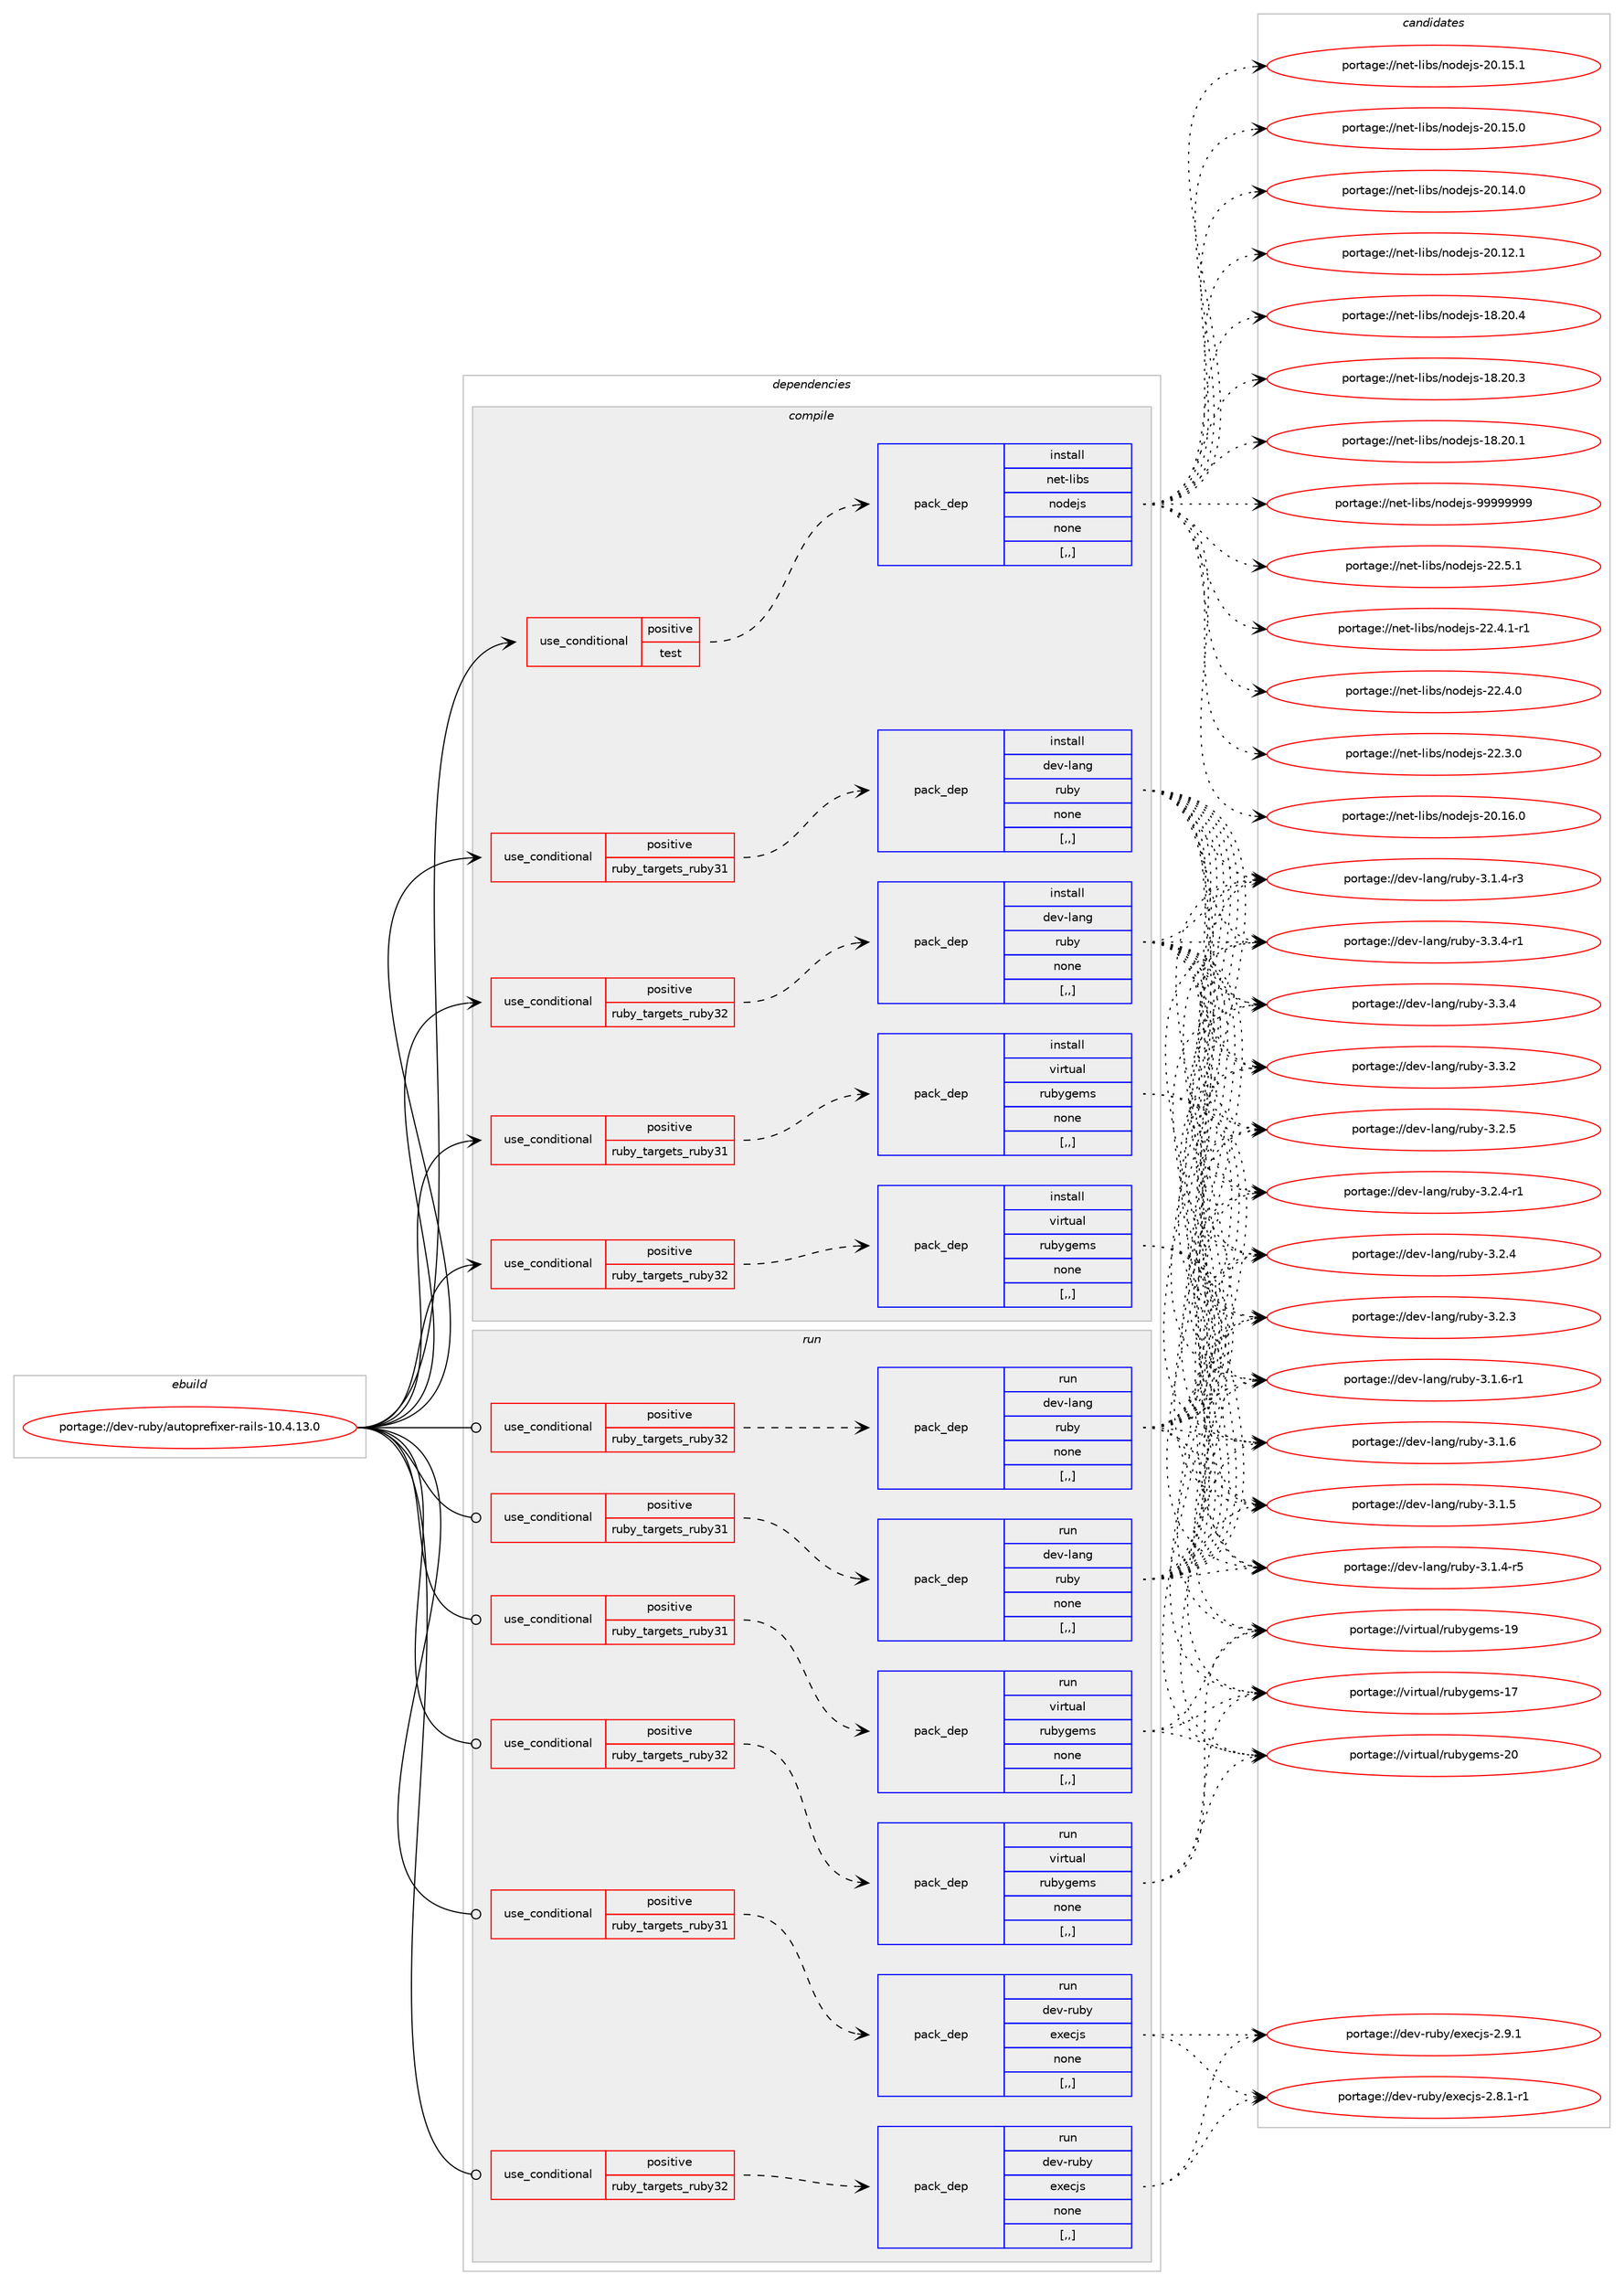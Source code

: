 digraph prolog {

# *************
# Graph options
# *************

newrank=true;
concentrate=true;
compound=true;
graph [rankdir=LR,fontname=Helvetica,fontsize=10,ranksep=1.5];#, ranksep=2.5, nodesep=0.2];
edge  [arrowhead=vee];
node  [fontname=Helvetica,fontsize=10];

# **********
# The ebuild
# **********

subgraph cluster_leftcol {
color=gray;
label=<<i>ebuild</i>>;
id [label="portage://dev-ruby/autoprefixer-rails-10.4.13.0", color=red, width=4, href="../dev-ruby/autoprefixer-rails-10.4.13.0.svg"];
}

# ****************
# The dependencies
# ****************

subgraph cluster_midcol {
color=gray;
label=<<i>dependencies</i>>;
subgraph cluster_compile {
fillcolor="#eeeeee";
style=filled;
label=<<i>compile</i>>;
subgraph cond44750 {
dependency177384 [label=<<TABLE BORDER="0" CELLBORDER="1" CELLSPACING="0" CELLPADDING="4"><TR><TD ROWSPAN="3" CELLPADDING="10">use_conditional</TD></TR><TR><TD>positive</TD></TR><TR><TD>ruby_targets_ruby31</TD></TR></TABLE>>, shape=none, color=red];
subgraph pack131343 {
dependency177385 [label=<<TABLE BORDER="0" CELLBORDER="1" CELLSPACING="0" CELLPADDING="4" WIDTH="220"><TR><TD ROWSPAN="6" CELLPADDING="30">pack_dep</TD></TR><TR><TD WIDTH="110">install</TD></TR><TR><TD>dev-lang</TD></TR><TR><TD>ruby</TD></TR><TR><TD>none</TD></TR><TR><TD>[,,]</TD></TR></TABLE>>, shape=none, color=blue];
}
dependency177384:e -> dependency177385:w [weight=20,style="dashed",arrowhead="vee"];
}
id:e -> dependency177384:w [weight=20,style="solid",arrowhead="vee"];
subgraph cond44751 {
dependency177386 [label=<<TABLE BORDER="0" CELLBORDER="1" CELLSPACING="0" CELLPADDING="4"><TR><TD ROWSPAN="3" CELLPADDING="10">use_conditional</TD></TR><TR><TD>positive</TD></TR><TR><TD>ruby_targets_ruby31</TD></TR></TABLE>>, shape=none, color=red];
subgraph pack131344 {
dependency177387 [label=<<TABLE BORDER="0" CELLBORDER="1" CELLSPACING="0" CELLPADDING="4" WIDTH="220"><TR><TD ROWSPAN="6" CELLPADDING="30">pack_dep</TD></TR><TR><TD WIDTH="110">install</TD></TR><TR><TD>virtual</TD></TR><TR><TD>rubygems</TD></TR><TR><TD>none</TD></TR><TR><TD>[,,]</TD></TR></TABLE>>, shape=none, color=blue];
}
dependency177386:e -> dependency177387:w [weight=20,style="dashed",arrowhead="vee"];
}
id:e -> dependency177386:w [weight=20,style="solid",arrowhead="vee"];
subgraph cond44752 {
dependency177388 [label=<<TABLE BORDER="0" CELLBORDER="1" CELLSPACING="0" CELLPADDING="4"><TR><TD ROWSPAN="3" CELLPADDING="10">use_conditional</TD></TR><TR><TD>positive</TD></TR><TR><TD>ruby_targets_ruby32</TD></TR></TABLE>>, shape=none, color=red];
subgraph pack131345 {
dependency177389 [label=<<TABLE BORDER="0" CELLBORDER="1" CELLSPACING="0" CELLPADDING="4" WIDTH="220"><TR><TD ROWSPAN="6" CELLPADDING="30">pack_dep</TD></TR><TR><TD WIDTH="110">install</TD></TR><TR><TD>dev-lang</TD></TR><TR><TD>ruby</TD></TR><TR><TD>none</TD></TR><TR><TD>[,,]</TD></TR></TABLE>>, shape=none, color=blue];
}
dependency177388:e -> dependency177389:w [weight=20,style="dashed",arrowhead="vee"];
}
id:e -> dependency177388:w [weight=20,style="solid",arrowhead="vee"];
subgraph cond44753 {
dependency177390 [label=<<TABLE BORDER="0" CELLBORDER="1" CELLSPACING="0" CELLPADDING="4"><TR><TD ROWSPAN="3" CELLPADDING="10">use_conditional</TD></TR><TR><TD>positive</TD></TR><TR><TD>ruby_targets_ruby32</TD></TR></TABLE>>, shape=none, color=red];
subgraph pack131346 {
dependency177391 [label=<<TABLE BORDER="0" CELLBORDER="1" CELLSPACING="0" CELLPADDING="4" WIDTH="220"><TR><TD ROWSPAN="6" CELLPADDING="30">pack_dep</TD></TR><TR><TD WIDTH="110">install</TD></TR><TR><TD>virtual</TD></TR><TR><TD>rubygems</TD></TR><TR><TD>none</TD></TR><TR><TD>[,,]</TD></TR></TABLE>>, shape=none, color=blue];
}
dependency177390:e -> dependency177391:w [weight=20,style="dashed",arrowhead="vee"];
}
id:e -> dependency177390:w [weight=20,style="solid",arrowhead="vee"];
subgraph cond44754 {
dependency177392 [label=<<TABLE BORDER="0" CELLBORDER="1" CELLSPACING="0" CELLPADDING="4"><TR><TD ROWSPAN="3" CELLPADDING="10">use_conditional</TD></TR><TR><TD>positive</TD></TR><TR><TD>test</TD></TR></TABLE>>, shape=none, color=red];
subgraph pack131347 {
dependency177393 [label=<<TABLE BORDER="0" CELLBORDER="1" CELLSPACING="0" CELLPADDING="4" WIDTH="220"><TR><TD ROWSPAN="6" CELLPADDING="30">pack_dep</TD></TR><TR><TD WIDTH="110">install</TD></TR><TR><TD>net-libs</TD></TR><TR><TD>nodejs</TD></TR><TR><TD>none</TD></TR><TR><TD>[,,]</TD></TR></TABLE>>, shape=none, color=blue];
}
dependency177392:e -> dependency177393:w [weight=20,style="dashed",arrowhead="vee"];
}
id:e -> dependency177392:w [weight=20,style="solid",arrowhead="vee"];
}
subgraph cluster_compileandrun {
fillcolor="#eeeeee";
style=filled;
label=<<i>compile and run</i>>;
}
subgraph cluster_run {
fillcolor="#eeeeee";
style=filled;
label=<<i>run</i>>;
subgraph cond44755 {
dependency177394 [label=<<TABLE BORDER="0" CELLBORDER="1" CELLSPACING="0" CELLPADDING="4"><TR><TD ROWSPAN="3" CELLPADDING="10">use_conditional</TD></TR><TR><TD>positive</TD></TR><TR><TD>ruby_targets_ruby31</TD></TR></TABLE>>, shape=none, color=red];
subgraph pack131348 {
dependency177395 [label=<<TABLE BORDER="0" CELLBORDER="1" CELLSPACING="0" CELLPADDING="4" WIDTH="220"><TR><TD ROWSPAN="6" CELLPADDING="30">pack_dep</TD></TR><TR><TD WIDTH="110">run</TD></TR><TR><TD>dev-lang</TD></TR><TR><TD>ruby</TD></TR><TR><TD>none</TD></TR><TR><TD>[,,]</TD></TR></TABLE>>, shape=none, color=blue];
}
dependency177394:e -> dependency177395:w [weight=20,style="dashed",arrowhead="vee"];
}
id:e -> dependency177394:w [weight=20,style="solid",arrowhead="odot"];
subgraph cond44756 {
dependency177396 [label=<<TABLE BORDER="0" CELLBORDER="1" CELLSPACING="0" CELLPADDING="4"><TR><TD ROWSPAN="3" CELLPADDING="10">use_conditional</TD></TR><TR><TD>positive</TD></TR><TR><TD>ruby_targets_ruby31</TD></TR></TABLE>>, shape=none, color=red];
subgraph pack131349 {
dependency177397 [label=<<TABLE BORDER="0" CELLBORDER="1" CELLSPACING="0" CELLPADDING="4" WIDTH="220"><TR><TD ROWSPAN="6" CELLPADDING="30">pack_dep</TD></TR><TR><TD WIDTH="110">run</TD></TR><TR><TD>dev-ruby</TD></TR><TR><TD>execjs</TD></TR><TR><TD>none</TD></TR><TR><TD>[,,]</TD></TR></TABLE>>, shape=none, color=blue];
}
dependency177396:e -> dependency177397:w [weight=20,style="dashed",arrowhead="vee"];
}
id:e -> dependency177396:w [weight=20,style="solid",arrowhead="odot"];
subgraph cond44757 {
dependency177398 [label=<<TABLE BORDER="0" CELLBORDER="1" CELLSPACING="0" CELLPADDING="4"><TR><TD ROWSPAN="3" CELLPADDING="10">use_conditional</TD></TR><TR><TD>positive</TD></TR><TR><TD>ruby_targets_ruby31</TD></TR></TABLE>>, shape=none, color=red];
subgraph pack131350 {
dependency177399 [label=<<TABLE BORDER="0" CELLBORDER="1" CELLSPACING="0" CELLPADDING="4" WIDTH="220"><TR><TD ROWSPAN="6" CELLPADDING="30">pack_dep</TD></TR><TR><TD WIDTH="110">run</TD></TR><TR><TD>virtual</TD></TR><TR><TD>rubygems</TD></TR><TR><TD>none</TD></TR><TR><TD>[,,]</TD></TR></TABLE>>, shape=none, color=blue];
}
dependency177398:e -> dependency177399:w [weight=20,style="dashed",arrowhead="vee"];
}
id:e -> dependency177398:w [weight=20,style="solid",arrowhead="odot"];
subgraph cond44758 {
dependency177400 [label=<<TABLE BORDER="0" CELLBORDER="1" CELLSPACING="0" CELLPADDING="4"><TR><TD ROWSPAN="3" CELLPADDING="10">use_conditional</TD></TR><TR><TD>positive</TD></TR><TR><TD>ruby_targets_ruby32</TD></TR></TABLE>>, shape=none, color=red];
subgraph pack131351 {
dependency177401 [label=<<TABLE BORDER="0" CELLBORDER="1" CELLSPACING="0" CELLPADDING="4" WIDTH="220"><TR><TD ROWSPAN="6" CELLPADDING="30">pack_dep</TD></TR><TR><TD WIDTH="110">run</TD></TR><TR><TD>dev-lang</TD></TR><TR><TD>ruby</TD></TR><TR><TD>none</TD></TR><TR><TD>[,,]</TD></TR></TABLE>>, shape=none, color=blue];
}
dependency177400:e -> dependency177401:w [weight=20,style="dashed",arrowhead="vee"];
}
id:e -> dependency177400:w [weight=20,style="solid",arrowhead="odot"];
subgraph cond44759 {
dependency177402 [label=<<TABLE BORDER="0" CELLBORDER="1" CELLSPACING="0" CELLPADDING="4"><TR><TD ROWSPAN="3" CELLPADDING="10">use_conditional</TD></TR><TR><TD>positive</TD></TR><TR><TD>ruby_targets_ruby32</TD></TR></TABLE>>, shape=none, color=red];
subgraph pack131352 {
dependency177403 [label=<<TABLE BORDER="0" CELLBORDER="1" CELLSPACING="0" CELLPADDING="4" WIDTH="220"><TR><TD ROWSPAN="6" CELLPADDING="30">pack_dep</TD></TR><TR><TD WIDTH="110">run</TD></TR><TR><TD>dev-ruby</TD></TR><TR><TD>execjs</TD></TR><TR><TD>none</TD></TR><TR><TD>[,,]</TD></TR></TABLE>>, shape=none, color=blue];
}
dependency177402:e -> dependency177403:w [weight=20,style="dashed",arrowhead="vee"];
}
id:e -> dependency177402:w [weight=20,style="solid",arrowhead="odot"];
subgraph cond44760 {
dependency177404 [label=<<TABLE BORDER="0" CELLBORDER="1" CELLSPACING="0" CELLPADDING="4"><TR><TD ROWSPAN="3" CELLPADDING="10">use_conditional</TD></TR><TR><TD>positive</TD></TR><TR><TD>ruby_targets_ruby32</TD></TR></TABLE>>, shape=none, color=red];
subgraph pack131353 {
dependency177405 [label=<<TABLE BORDER="0" CELLBORDER="1" CELLSPACING="0" CELLPADDING="4" WIDTH="220"><TR><TD ROWSPAN="6" CELLPADDING="30">pack_dep</TD></TR><TR><TD WIDTH="110">run</TD></TR><TR><TD>virtual</TD></TR><TR><TD>rubygems</TD></TR><TR><TD>none</TD></TR><TR><TD>[,,]</TD></TR></TABLE>>, shape=none, color=blue];
}
dependency177404:e -> dependency177405:w [weight=20,style="dashed",arrowhead="vee"];
}
id:e -> dependency177404:w [weight=20,style="solid",arrowhead="odot"];
}
}

# **************
# The candidates
# **************

subgraph cluster_choices {
rank=same;
color=gray;
label=<<i>candidates</i>>;

subgraph choice131343 {
color=black;
nodesep=1;
choice100101118451089711010347114117981214551465146524511449 [label="portage://dev-lang/ruby-3.3.4-r1", color=red, width=4,href="../dev-lang/ruby-3.3.4-r1.svg"];
choice10010111845108971101034711411798121455146514652 [label="portage://dev-lang/ruby-3.3.4", color=red, width=4,href="../dev-lang/ruby-3.3.4.svg"];
choice10010111845108971101034711411798121455146514650 [label="portage://dev-lang/ruby-3.3.2", color=red, width=4,href="../dev-lang/ruby-3.3.2.svg"];
choice10010111845108971101034711411798121455146504653 [label="portage://dev-lang/ruby-3.2.5", color=red, width=4,href="../dev-lang/ruby-3.2.5.svg"];
choice100101118451089711010347114117981214551465046524511449 [label="portage://dev-lang/ruby-3.2.4-r1", color=red, width=4,href="../dev-lang/ruby-3.2.4-r1.svg"];
choice10010111845108971101034711411798121455146504652 [label="portage://dev-lang/ruby-3.2.4", color=red, width=4,href="../dev-lang/ruby-3.2.4.svg"];
choice10010111845108971101034711411798121455146504651 [label="portage://dev-lang/ruby-3.2.3", color=red, width=4,href="../dev-lang/ruby-3.2.3.svg"];
choice100101118451089711010347114117981214551464946544511449 [label="portage://dev-lang/ruby-3.1.6-r1", color=red, width=4,href="../dev-lang/ruby-3.1.6-r1.svg"];
choice10010111845108971101034711411798121455146494654 [label="portage://dev-lang/ruby-3.1.6", color=red, width=4,href="../dev-lang/ruby-3.1.6.svg"];
choice10010111845108971101034711411798121455146494653 [label="portage://dev-lang/ruby-3.1.5", color=red, width=4,href="../dev-lang/ruby-3.1.5.svg"];
choice100101118451089711010347114117981214551464946524511453 [label="portage://dev-lang/ruby-3.1.4-r5", color=red, width=4,href="../dev-lang/ruby-3.1.4-r5.svg"];
choice100101118451089711010347114117981214551464946524511451 [label="portage://dev-lang/ruby-3.1.4-r3", color=red, width=4,href="../dev-lang/ruby-3.1.4-r3.svg"];
dependency177385:e -> choice100101118451089711010347114117981214551465146524511449:w [style=dotted,weight="100"];
dependency177385:e -> choice10010111845108971101034711411798121455146514652:w [style=dotted,weight="100"];
dependency177385:e -> choice10010111845108971101034711411798121455146514650:w [style=dotted,weight="100"];
dependency177385:e -> choice10010111845108971101034711411798121455146504653:w [style=dotted,weight="100"];
dependency177385:e -> choice100101118451089711010347114117981214551465046524511449:w [style=dotted,weight="100"];
dependency177385:e -> choice10010111845108971101034711411798121455146504652:w [style=dotted,weight="100"];
dependency177385:e -> choice10010111845108971101034711411798121455146504651:w [style=dotted,weight="100"];
dependency177385:e -> choice100101118451089711010347114117981214551464946544511449:w [style=dotted,weight="100"];
dependency177385:e -> choice10010111845108971101034711411798121455146494654:w [style=dotted,weight="100"];
dependency177385:e -> choice10010111845108971101034711411798121455146494653:w [style=dotted,weight="100"];
dependency177385:e -> choice100101118451089711010347114117981214551464946524511453:w [style=dotted,weight="100"];
dependency177385:e -> choice100101118451089711010347114117981214551464946524511451:w [style=dotted,weight="100"];
}
subgraph choice131344 {
color=black;
nodesep=1;
choice118105114116117971084711411798121103101109115455048 [label="portage://virtual/rubygems-20", color=red, width=4,href="../virtual/rubygems-20.svg"];
choice118105114116117971084711411798121103101109115454957 [label="portage://virtual/rubygems-19", color=red, width=4,href="../virtual/rubygems-19.svg"];
choice118105114116117971084711411798121103101109115454955 [label="portage://virtual/rubygems-17", color=red, width=4,href="../virtual/rubygems-17.svg"];
dependency177387:e -> choice118105114116117971084711411798121103101109115455048:w [style=dotted,weight="100"];
dependency177387:e -> choice118105114116117971084711411798121103101109115454957:w [style=dotted,weight="100"];
dependency177387:e -> choice118105114116117971084711411798121103101109115454955:w [style=dotted,weight="100"];
}
subgraph choice131345 {
color=black;
nodesep=1;
choice100101118451089711010347114117981214551465146524511449 [label="portage://dev-lang/ruby-3.3.4-r1", color=red, width=4,href="../dev-lang/ruby-3.3.4-r1.svg"];
choice10010111845108971101034711411798121455146514652 [label="portage://dev-lang/ruby-3.3.4", color=red, width=4,href="../dev-lang/ruby-3.3.4.svg"];
choice10010111845108971101034711411798121455146514650 [label="portage://dev-lang/ruby-3.3.2", color=red, width=4,href="../dev-lang/ruby-3.3.2.svg"];
choice10010111845108971101034711411798121455146504653 [label="portage://dev-lang/ruby-3.2.5", color=red, width=4,href="../dev-lang/ruby-3.2.5.svg"];
choice100101118451089711010347114117981214551465046524511449 [label="portage://dev-lang/ruby-3.2.4-r1", color=red, width=4,href="../dev-lang/ruby-3.2.4-r1.svg"];
choice10010111845108971101034711411798121455146504652 [label="portage://dev-lang/ruby-3.2.4", color=red, width=4,href="../dev-lang/ruby-3.2.4.svg"];
choice10010111845108971101034711411798121455146504651 [label="portage://dev-lang/ruby-3.2.3", color=red, width=4,href="../dev-lang/ruby-3.2.3.svg"];
choice100101118451089711010347114117981214551464946544511449 [label="portage://dev-lang/ruby-3.1.6-r1", color=red, width=4,href="../dev-lang/ruby-3.1.6-r1.svg"];
choice10010111845108971101034711411798121455146494654 [label="portage://dev-lang/ruby-3.1.6", color=red, width=4,href="../dev-lang/ruby-3.1.6.svg"];
choice10010111845108971101034711411798121455146494653 [label="portage://dev-lang/ruby-3.1.5", color=red, width=4,href="../dev-lang/ruby-3.1.5.svg"];
choice100101118451089711010347114117981214551464946524511453 [label="portage://dev-lang/ruby-3.1.4-r5", color=red, width=4,href="../dev-lang/ruby-3.1.4-r5.svg"];
choice100101118451089711010347114117981214551464946524511451 [label="portage://dev-lang/ruby-3.1.4-r3", color=red, width=4,href="../dev-lang/ruby-3.1.4-r3.svg"];
dependency177389:e -> choice100101118451089711010347114117981214551465146524511449:w [style=dotted,weight="100"];
dependency177389:e -> choice10010111845108971101034711411798121455146514652:w [style=dotted,weight="100"];
dependency177389:e -> choice10010111845108971101034711411798121455146514650:w [style=dotted,weight="100"];
dependency177389:e -> choice10010111845108971101034711411798121455146504653:w [style=dotted,weight="100"];
dependency177389:e -> choice100101118451089711010347114117981214551465046524511449:w [style=dotted,weight="100"];
dependency177389:e -> choice10010111845108971101034711411798121455146504652:w [style=dotted,weight="100"];
dependency177389:e -> choice10010111845108971101034711411798121455146504651:w [style=dotted,weight="100"];
dependency177389:e -> choice100101118451089711010347114117981214551464946544511449:w [style=dotted,weight="100"];
dependency177389:e -> choice10010111845108971101034711411798121455146494654:w [style=dotted,weight="100"];
dependency177389:e -> choice10010111845108971101034711411798121455146494653:w [style=dotted,weight="100"];
dependency177389:e -> choice100101118451089711010347114117981214551464946524511453:w [style=dotted,weight="100"];
dependency177389:e -> choice100101118451089711010347114117981214551464946524511451:w [style=dotted,weight="100"];
}
subgraph choice131346 {
color=black;
nodesep=1;
choice118105114116117971084711411798121103101109115455048 [label="portage://virtual/rubygems-20", color=red, width=4,href="../virtual/rubygems-20.svg"];
choice118105114116117971084711411798121103101109115454957 [label="portage://virtual/rubygems-19", color=red, width=4,href="../virtual/rubygems-19.svg"];
choice118105114116117971084711411798121103101109115454955 [label="portage://virtual/rubygems-17", color=red, width=4,href="../virtual/rubygems-17.svg"];
dependency177391:e -> choice118105114116117971084711411798121103101109115455048:w [style=dotted,weight="100"];
dependency177391:e -> choice118105114116117971084711411798121103101109115454957:w [style=dotted,weight="100"];
dependency177391:e -> choice118105114116117971084711411798121103101109115454955:w [style=dotted,weight="100"];
}
subgraph choice131347 {
color=black;
nodesep=1;
choice110101116451081059811547110111100101106115455757575757575757 [label="portage://net-libs/nodejs-99999999", color=red, width=4,href="../net-libs/nodejs-99999999.svg"];
choice11010111645108105981154711011110010110611545505046534649 [label="portage://net-libs/nodejs-22.5.1", color=red, width=4,href="../net-libs/nodejs-22.5.1.svg"];
choice110101116451081059811547110111100101106115455050465246494511449 [label="portage://net-libs/nodejs-22.4.1-r1", color=red, width=4,href="../net-libs/nodejs-22.4.1-r1.svg"];
choice11010111645108105981154711011110010110611545505046524648 [label="portage://net-libs/nodejs-22.4.0", color=red, width=4,href="../net-libs/nodejs-22.4.0.svg"];
choice11010111645108105981154711011110010110611545505046514648 [label="portage://net-libs/nodejs-22.3.0", color=red, width=4,href="../net-libs/nodejs-22.3.0.svg"];
choice1101011164510810598115471101111001011061154550484649544648 [label="portage://net-libs/nodejs-20.16.0", color=red, width=4,href="../net-libs/nodejs-20.16.0.svg"];
choice1101011164510810598115471101111001011061154550484649534649 [label="portage://net-libs/nodejs-20.15.1", color=red, width=4,href="../net-libs/nodejs-20.15.1.svg"];
choice1101011164510810598115471101111001011061154550484649534648 [label="portage://net-libs/nodejs-20.15.0", color=red, width=4,href="../net-libs/nodejs-20.15.0.svg"];
choice1101011164510810598115471101111001011061154550484649524648 [label="portage://net-libs/nodejs-20.14.0", color=red, width=4,href="../net-libs/nodejs-20.14.0.svg"];
choice1101011164510810598115471101111001011061154550484649504649 [label="portage://net-libs/nodejs-20.12.1", color=red, width=4,href="../net-libs/nodejs-20.12.1.svg"];
choice1101011164510810598115471101111001011061154549564650484652 [label="portage://net-libs/nodejs-18.20.4", color=red, width=4,href="../net-libs/nodejs-18.20.4.svg"];
choice1101011164510810598115471101111001011061154549564650484651 [label="portage://net-libs/nodejs-18.20.3", color=red, width=4,href="../net-libs/nodejs-18.20.3.svg"];
choice1101011164510810598115471101111001011061154549564650484649 [label="portage://net-libs/nodejs-18.20.1", color=red, width=4,href="../net-libs/nodejs-18.20.1.svg"];
dependency177393:e -> choice110101116451081059811547110111100101106115455757575757575757:w [style=dotted,weight="100"];
dependency177393:e -> choice11010111645108105981154711011110010110611545505046534649:w [style=dotted,weight="100"];
dependency177393:e -> choice110101116451081059811547110111100101106115455050465246494511449:w [style=dotted,weight="100"];
dependency177393:e -> choice11010111645108105981154711011110010110611545505046524648:w [style=dotted,weight="100"];
dependency177393:e -> choice11010111645108105981154711011110010110611545505046514648:w [style=dotted,weight="100"];
dependency177393:e -> choice1101011164510810598115471101111001011061154550484649544648:w [style=dotted,weight="100"];
dependency177393:e -> choice1101011164510810598115471101111001011061154550484649534649:w [style=dotted,weight="100"];
dependency177393:e -> choice1101011164510810598115471101111001011061154550484649534648:w [style=dotted,weight="100"];
dependency177393:e -> choice1101011164510810598115471101111001011061154550484649524648:w [style=dotted,weight="100"];
dependency177393:e -> choice1101011164510810598115471101111001011061154550484649504649:w [style=dotted,weight="100"];
dependency177393:e -> choice1101011164510810598115471101111001011061154549564650484652:w [style=dotted,weight="100"];
dependency177393:e -> choice1101011164510810598115471101111001011061154549564650484651:w [style=dotted,weight="100"];
dependency177393:e -> choice1101011164510810598115471101111001011061154549564650484649:w [style=dotted,weight="100"];
}
subgraph choice131348 {
color=black;
nodesep=1;
choice100101118451089711010347114117981214551465146524511449 [label="portage://dev-lang/ruby-3.3.4-r1", color=red, width=4,href="../dev-lang/ruby-3.3.4-r1.svg"];
choice10010111845108971101034711411798121455146514652 [label="portage://dev-lang/ruby-3.3.4", color=red, width=4,href="../dev-lang/ruby-3.3.4.svg"];
choice10010111845108971101034711411798121455146514650 [label="portage://dev-lang/ruby-3.3.2", color=red, width=4,href="../dev-lang/ruby-3.3.2.svg"];
choice10010111845108971101034711411798121455146504653 [label="portage://dev-lang/ruby-3.2.5", color=red, width=4,href="../dev-lang/ruby-3.2.5.svg"];
choice100101118451089711010347114117981214551465046524511449 [label="portage://dev-lang/ruby-3.2.4-r1", color=red, width=4,href="../dev-lang/ruby-3.2.4-r1.svg"];
choice10010111845108971101034711411798121455146504652 [label="portage://dev-lang/ruby-3.2.4", color=red, width=4,href="../dev-lang/ruby-3.2.4.svg"];
choice10010111845108971101034711411798121455146504651 [label="portage://dev-lang/ruby-3.2.3", color=red, width=4,href="../dev-lang/ruby-3.2.3.svg"];
choice100101118451089711010347114117981214551464946544511449 [label="portage://dev-lang/ruby-3.1.6-r1", color=red, width=4,href="../dev-lang/ruby-3.1.6-r1.svg"];
choice10010111845108971101034711411798121455146494654 [label="portage://dev-lang/ruby-3.1.6", color=red, width=4,href="../dev-lang/ruby-3.1.6.svg"];
choice10010111845108971101034711411798121455146494653 [label="portage://dev-lang/ruby-3.1.5", color=red, width=4,href="../dev-lang/ruby-3.1.5.svg"];
choice100101118451089711010347114117981214551464946524511453 [label="portage://dev-lang/ruby-3.1.4-r5", color=red, width=4,href="../dev-lang/ruby-3.1.4-r5.svg"];
choice100101118451089711010347114117981214551464946524511451 [label="portage://dev-lang/ruby-3.1.4-r3", color=red, width=4,href="../dev-lang/ruby-3.1.4-r3.svg"];
dependency177395:e -> choice100101118451089711010347114117981214551465146524511449:w [style=dotted,weight="100"];
dependency177395:e -> choice10010111845108971101034711411798121455146514652:w [style=dotted,weight="100"];
dependency177395:e -> choice10010111845108971101034711411798121455146514650:w [style=dotted,weight="100"];
dependency177395:e -> choice10010111845108971101034711411798121455146504653:w [style=dotted,weight="100"];
dependency177395:e -> choice100101118451089711010347114117981214551465046524511449:w [style=dotted,weight="100"];
dependency177395:e -> choice10010111845108971101034711411798121455146504652:w [style=dotted,weight="100"];
dependency177395:e -> choice10010111845108971101034711411798121455146504651:w [style=dotted,weight="100"];
dependency177395:e -> choice100101118451089711010347114117981214551464946544511449:w [style=dotted,weight="100"];
dependency177395:e -> choice10010111845108971101034711411798121455146494654:w [style=dotted,weight="100"];
dependency177395:e -> choice10010111845108971101034711411798121455146494653:w [style=dotted,weight="100"];
dependency177395:e -> choice100101118451089711010347114117981214551464946524511453:w [style=dotted,weight="100"];
dependency177395:e -> choice100101118451089711010347114117981214551464946524511451:w [style=dotted,weight="100"];
}
subgraph choice131349 {
color=black;
nodesep=1;
choice10010111845114117981214710112010199106115455046574649 [label="portage://dev-ruby/execjs-2.9.1", color=red, width=4,href="../dev-ruby/execjs-2.9.1.svg"];
choice100101118451141179812147101120101991061154550465646494511449 [label="portage://dev-ruby/execjs-2.8.1-r1", color=red, width=4,href="../dev-ruby/execjs-2.8.1-r1.svg"];
dependency177397:e -> choice10010111845114117981214710112010199106115455046574649:w [style=dotted,weight="100"];
dependency177397:e -> choice100101118451141179812147101120101991061154550465646494511449:w [style=dotted,weight="100"];
}
subgraph choice131350 {
color=black;
nodesep=1;
choice118105114116117971084711411798121103101109115455048 [label="portage://virtual/rubygems-20", color=red, width=4,href="../virtual/rubygems-20.svg"];
choice118105114116117971084711411798121103101109115454957 [label="portage://virtual/rubygems-19", color=red, width=4,href="../virtual/rubygems-19.svg"];
choice118105114116117971084711411798121103101109115454955 [label="portage://virtual/rubygems-17", color=red, width=4,href="../virtual/rubygems-17.svg"];
dependency177399:e -> choice118105114116117971084711411798121103101109115455048:w [style=dotted,weight="100"];
dependency177399:e -> choice118105114116117971084711411798121103101109115454957:w [style=dotted,weight="100"];
dependency177399:e -> choice118105114116117971084711411798121103101109115454955:w [style=dotted,weight="100"];
}
subgraph choice131351 {
color=black;
nodesep=1;
choice100101118451089711010347114117981214551465146524511449 [label="portage://dev-lang/ruby-3.3.4-r1", color=red, width=4,href="../dev-lang/ruby-3.3.4-r1.svg"];
choice10010111845108971101034711411798121455146514652 [label="portage://dev-lang/ruby-3.3.4", color=red, width=4,href="../dev-lang/ruby-3.3.4.svg"];
choice10010111845108971101034711411798121455146514650 [label="portage://dev-lang/ruby-3.3.2", color=red, width=4,href="../dev-lang/ruby-3.3.2.svg"];
choice10010111845108971101034711411798121455146504653 [label="portage://dev-lang/ruby-3.2.5", color=red, width=4,href="../dev-lang/ruby-3.2.5.svg"];
choice100101118451089711010347114117981214551465046524511449 [label="portage://dev-lang/ruby-3.2.4-r1", color=red, width=4,href="../dev-lang/ruby-3.2.4-r1.svg"];
choice10010111845108971101034711411798121455146504652 [label="portage://dev-lang/ruby-3.2.4", color=red, width=4,href="../dev-lang/ruby-3.2.4.svg"];
choice10010111845108971101034711411798121455146504651 [label="portage://dev-lang/ruby-3.2.3", color=red, width=4,href="../dev-lang/ruby-3.2.3.svg"];
choice100101118451089711010347114117981214551464946544511449 [label="portage://dev-lang/ruby-3.1.6-r1", color=red, width=4,href="../dev-lang/ruby-3.1.6-r1.svg"];
choice10010111845108971101034711411798121455146494654 [label="portage://dev-lang/ruby-3.1.6", color=red, width=4,href="../dev-lang/ruby-3.1.6.svg"];
choice10010111845108971101034711411798121455146494653 [label="portage://dev-lang/ruby-3.1.5", color=red, width=4,href="../dev-lang/ruby-3.1.5.svg"];
choice100101118451089711010347114117981214551464946524511453 [label="portage://dev-lang/ruby-3.1.4-r5", color=red, width=4,href="../dev-lang/ruby-3.1.4-r5.svg"];
choice100101118451089711010347114117981214551464946524511451 [label="portage://dev-lang/ruby-3.1.4-r3", color=red, width=4,href="../dev-lang/ruby-3.1.4-r3.svg"];
dependency177401:e -> choice100101118451089711010347114117981214551465146524511449:w [style=dotted,weight="100"];
dependency177401:e -> choice10010111845108971101034711411798121455146514652:w [style=dotted,weight="100"];
dependency177401:e -> choice10010111845108971101034711411798121455146514650:w [style=dotted,weight="100"];
dependency177401:e -> choice10010111845108971101034711411798121455146504653:w [style=dotted,weight="100"];
dependency177401:e -> choice100101118451089711010347114117981214551465046524511449:w [style=dotted,weight="100"];
dependency177401:e -> choice10010111845108971101034711411798121455146504652:w [style=dotted,weight="100"];
dependency177401:e -> choice10010111845108971101034711411798121455146504651:w [style=dotted,weight="100"];
dependency177401:e -> choice100101118451089711010347114117981214551464946544511449:w [style=dotted,weight="100"];
dependency177401:e -> choice10010111845108971101034711411798121455146494654:w [style=dotted,weight="100"];
dependency177401:e -> choice10010111845108971101034711411798121455146494653:w [style=dotted,weight="100"];
dependency177401:e -> choice100101118451089711010347114117981214551464946524511453:w [style=dotted,weight="100"];
dependency177401:e -> choice100101118451089711010347114117981214551464946524511451:w [style=dotted,weight="100"];
}
subgraph choice131352 {
color=black;
nodesep=1;
choice10010111845114117981214710112010199106115455046574649 [label="portage://dev-ruby/execjs-2.9.1", color=red, width=4,href="../dev-ruby/execjs-2.9.1.svg"];
choice100101118451141179812147101120101991061154550465646494511449 [label="portage://dev-ruby/execjs-2.8.1-r1", color=red, width=4,href="../dev-ruby/execjs-2.8.1-r1.svg"];
dependency177403:e -> choice10010111845114117981214710112010199106115455046574649:w [style=dotted,weight="100"];
dependency177403:e -> choice100101118451141179812147101120101991061154550465646494511449:w [style=dotted,weight="100"];
}
subgraph choice131353 {
color=black;
nodesep=1;
choice118105114116117971084711411798121103101109115455048 [label="portage://virtual/rubygems-20", color=red, width=4,href="../virtual/rubygems-20.svg"];
choice118105114116117971084711411798121103101109115454957 [label="portage://virtual/rubygems-19", color=red, width=4,href="../virtual/rubygems-19.svg"];
choice118105114116117971084711411798121103101109115454955 [label="portage://virtual/rubygems-17", color=red, width=4,href="../virtual/rubygems-17.svg"];
dependency177405:e -> choice118105114116117971084711411798121103101109115455048:w [style=dotted,weight="100"];
dependency177405:e -> choice118105114116117971084711411798121103101109115454957:w [style=dotted,weight="100"];
dependency177405:e -> choice118105114116117971084711411798121103101109115454955:w [style=dotted,weight="100"];
}
}

}
